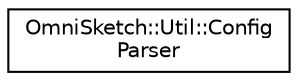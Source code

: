 digraph "Graphical Class Hierarchy"
{
 // LATEX_PDF_SIZE
  edge [fontname="Helvetica",fontsize="10",labelfontname="Helvetica",labelfontsize="10"];
  node [fontname="Helvetica",fontsize="10",shape=record];
  rankdir="LR";
  Node0 [label="OmniSketch::Util::Config\lParser",height=0.2,width=0.4,color="black", fillcolor="white", style="filled",URL="$class_omni_sketch_1_1_util_1_1_config_parser.html",tooltip="Parse config file and return its configurations in a versatile manner."];
}
